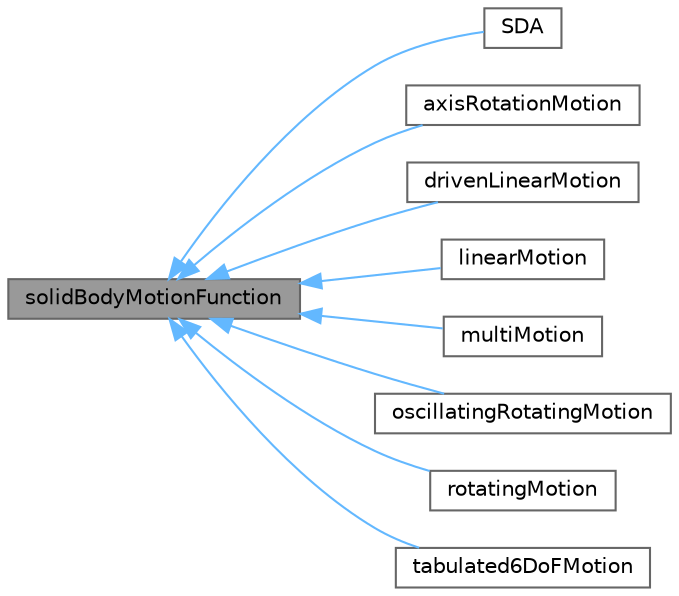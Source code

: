 digraph "solidBodyMotionFunction"
{
 // LATEX_PDF_SIZE
  bgcolor="transparent";
  edge [fontname=Helvetica,fontsize=10,labelfontname=Helvetica,labelfontsize=10];
  node [fontname=Helvetica,fontsize=10,shape=box,height=0.2,width=0.4];
  rankdir="LR";
  Node1 [id="Node000001",label="solidBodyMotionFunction",height=0.2,width=0.4,color="gray40", fillcolor="grey60", style="filled", fontcolor="black",tooltip="Base class for defining solid-body motions."];
  Node1 -> Node2 [id="edge1_Node000001_Node000002",dir="back",color="steelblue1",style="solid",tooltip=" "];
  Node2 [id="Node000002",label="SDA",height=0.2,width=0.4,color="gray40", fillcolor="white", style="filled",URL="$classFoam_1_1solidBodyMotionFunctions_1_1SDA.html",tooltip="Ship design analysis (SDA) 3DoF motion function."];
  Node1 -> Node3 [id="edge2_Node000001_Node000003",dir="back",color="steelblue1",style="solid",tooltip=" "];
  Node3 [id="Node000003",label="axisRotationMotion",height=0.2,width=0.4,color="gray40", fillcolor="white", style="filled",URL="$classFoam_1_1solidBodyMotionFunctions_1_1axisRotationMotion.html",tooltip="Constant velocity rotation around CoG. Similar to rotatingMotion but motion specified as rotation vec..."];
  Node1 -> Node4 [id="edge3_Node000001_Node000004",dir="back",color="steelblue1",style="solid",tooltip=" "];
  Node4 [id="Node000004",label="drivenLinearMotion",height=0.2,width=0.4,color="gray40", fillcolor="white", style="filled",URL="$classFoam_1_1solidBodyMotionFunctions_1_1drivenLinearMotion.html",tooltip="Variable velocity displacement. The velocity is read from a uniformVectorField from the time registry..."];
  Node1 -> Node5 [id="edge4_Node000001_Node000005",dir="back",color="steelblue1",style="solid",tooltip=" "];
  Node5 [id="Node000005",label="linearMotion",height=0.2,width=0.4,color="gray40", fillcolor="white", style="filled",URL="$classFoam_1_1solidBodyMotionFunctions_1_1linearMotion.html",tooltip="SolidBodyMotionFvMesh 6DoF motion function. Constant velocity displacement."];
  Node1 -> Node6 [id="edge5_Node000001_Node000006",dir="back",color="steelblue1",style="solid",tooltip=" "];
  Node6 [id="Node000006",label="multiMotion",height=0.2,width=0.4,color="gray40", fillcolor="white", style="filled",URL="$classFoam_1_1solidBodyMotionFunctions_1_1multiMotion.html",tooltip="Combination of SolidBodyMotionFvMesh 6DoF motion functions."];
  Node1 -> Node7 [id="edge6_Node000001_Node000007",dir="back",color="steelblue1",style="solid",tooltip=" "];
  Node7 [id="Node000007",label="oscillatingRotatingMotion",height=0.2,width=0.4,color="gray40", fillcolor="white", style="filled",URL="$classFoam_1_1solidBodyMotionFunctions_1_1oscillatingRotatingMotion.html",tooltip="SolidBodyMotionFvMesh 6DoF motion function. Oscillating rotation."];
  Node1 -> Node8 [id="edge7_Node000001_Node000008",dir="back",color="steelblue1",style="solid",tooltip=" "];
  Node8 [id="Node000008",label="rotatingMotion",height=0.2,width=0.4,color="gray40", fillcolor="white", style="filled",URL="$classFoam_1_1solidBodyMotionFunctions_1_1rotatingMotion.html",tooltip="SolidBodyMotionFvMesh 6DoF motion function."];
  Node1 -> Node9 [id="edge8_Node000001_Node000009",dir="back",color="steelblue1",style="solid",tooltip=" "];
  Node9 [id="Node000009",label="tabulated6DoFMotion",height=0.2,width=0.4,color="gray40", fillcolor="white", style="filled",URL="$classFoam_1_1solidBodyMotionFunctions_1_1tabulated6DoFMotion.html",tooltip="Tabulated 6DoF motion function."];
}
